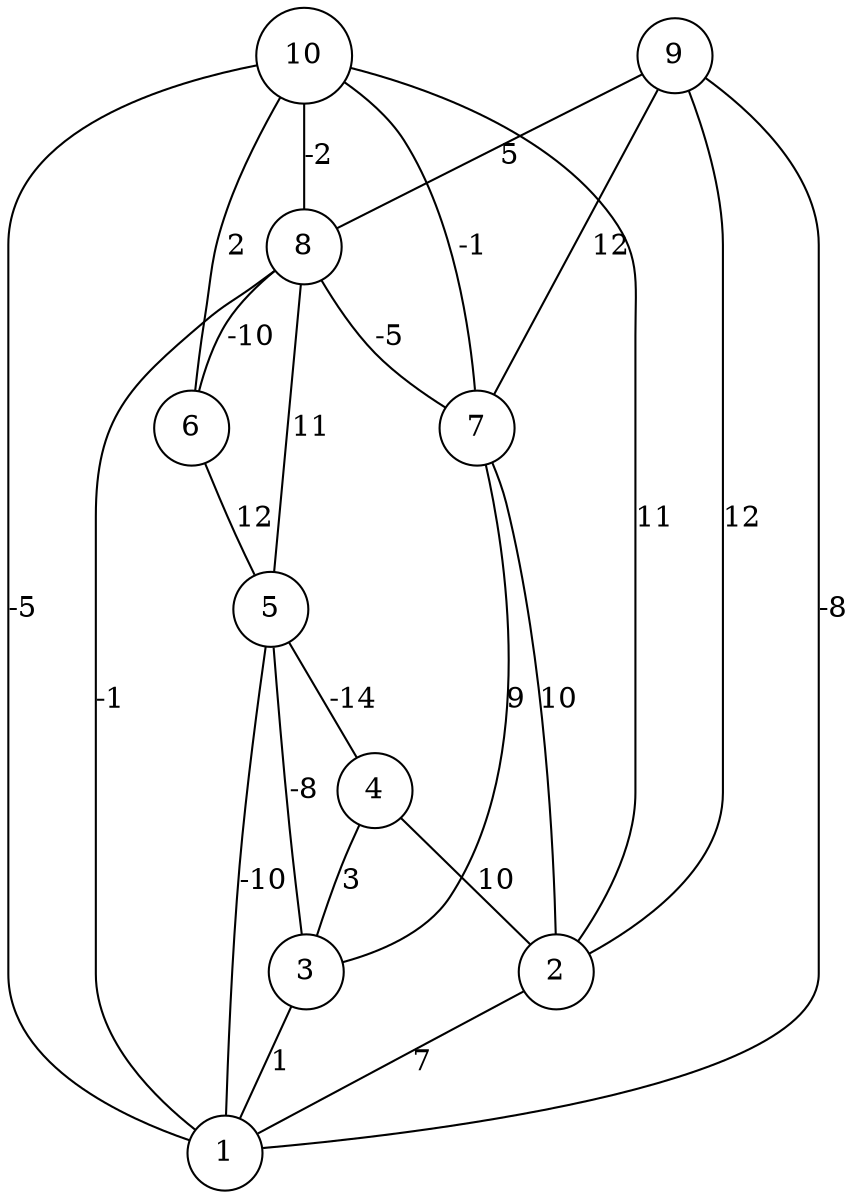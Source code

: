 graph { 
	 fontname="Helvetica,Arial,sans-serif" 
	 node [shape = circle]; 
	 10 -- 1 [label = "-5"];
	 10 -- 2 [label = "11"];
	 10 -- 6 [label = "2"];
	 10 -- 7 [label = "-1"];
	 10 -- 8 [label = "-2"];
	 9 -- 1 [label = "-8"];
	 9 -- 2 [label = "12"];
	 9 -- 7 [label = "12"];
	 9 -- 8 [label = "5"];
	 8 -- 1 [label = "-1"];
	 8 -- 5 [label = "11"];
	 8 -- 6 [label = "-10"];
	 8 -- 7 [label = "-5"];
	 7 -- 2 [label = "10"];
	 7 -- 3 [label = "9"];
	 6 -- 5 [label = "12"];
	 5 -- 1 [label = "-10"];
	 5 -- 3 [label = "-8"];
	 5 -- 4 [label = "-14"];
	 4 -- 2 [label = "10"];
	 4 -- 3 [label = "3"];
	 3 -- 1 [label = "1"];
	 2 -- 1 [label = "7"];
	 1;
	 2;
	 3;
	 4;
	 5;
	 6;
	 7;
	 8;
	 9;
	 10;
}
